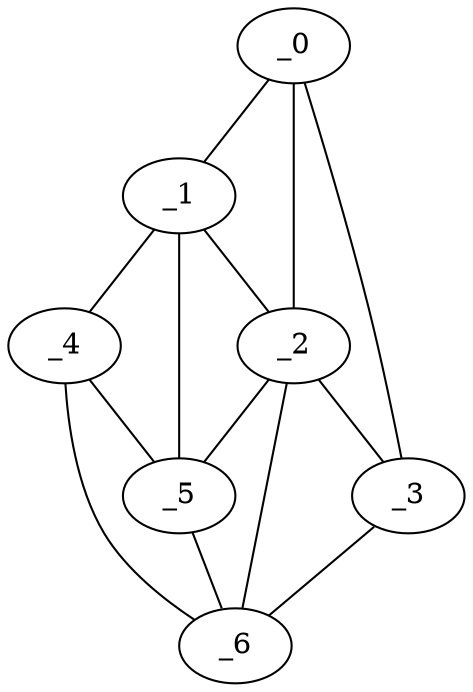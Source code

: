 graph "obj83__355.gxl" {
	_0	 [x=56,
		y=6];
	_1	 [x=64,
		y=3];
	_0 -- _1	 [valence=1];
	_2	 [x=68,
		y=21];
	_0 -- _2	 [valence=2];
	_3	 [x=68,
		y=80];
	_0 -- _3	 [valence=1];
	_1 -- _2	 [valence=2];
	_4	 [x=74,
		y=4];
	_1 -- _4	 [valence=1];
	_5	 [x=75,
		y=15];
	_1 -- _5	 [valence=2];
	_2 -- _3	 [valence=2];
	_2 -- _5	 [valence=2];
	_6	 [x=95,
		y=39];
	_2 -- _6	 [valence=1];
	_3 -- _6	 [valence=1];
	_4 -- _5	 [valence=2];
	_4 -- _6	 [valence=1];
	_5 -- _6	 [valence=2];
}
